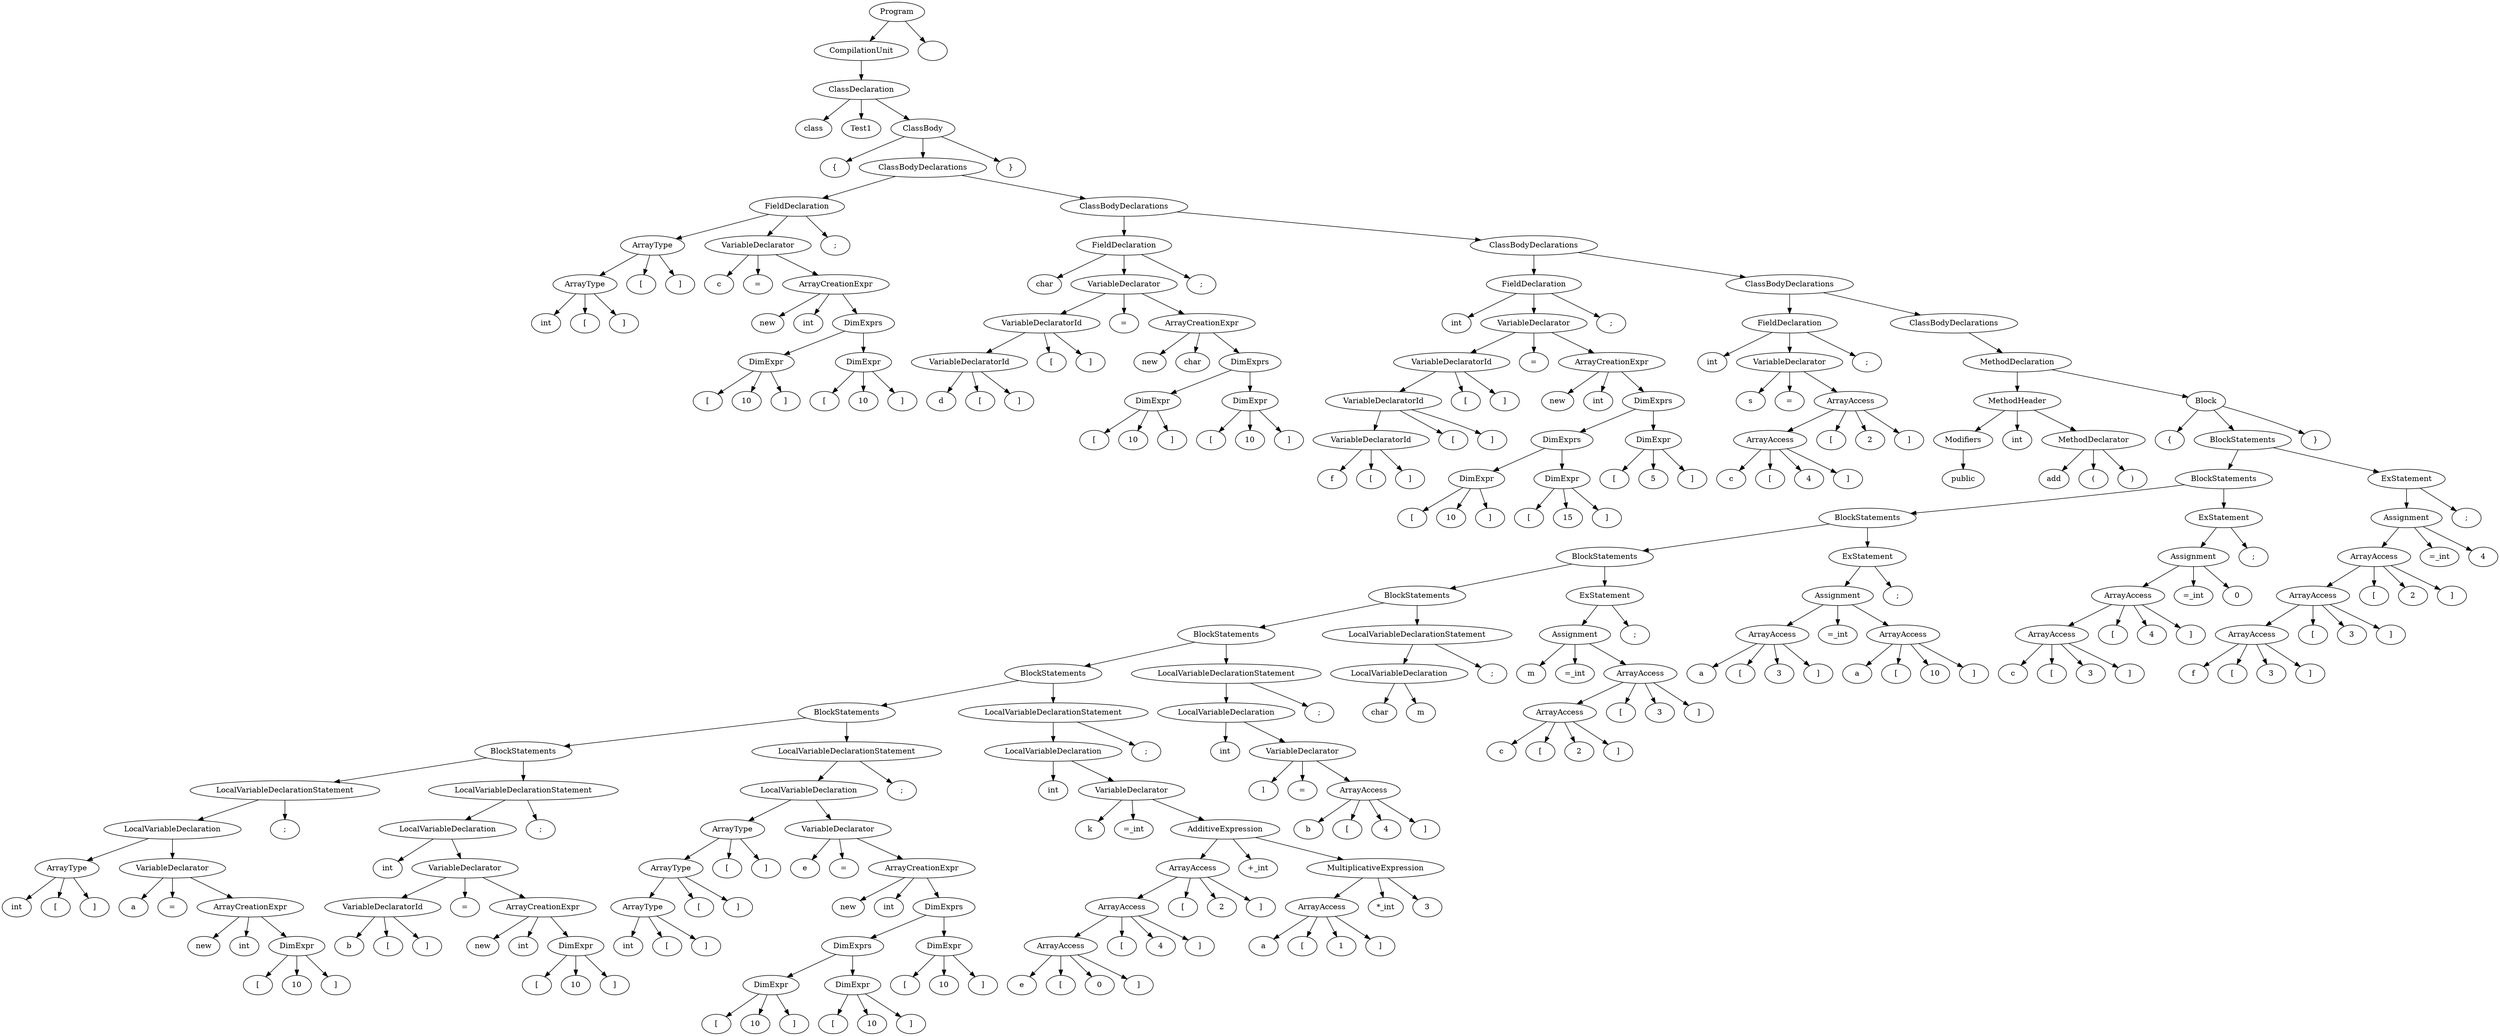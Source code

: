 digraph G {
n1 [label="class"]
n2 [label="Test1"]
n3 [label="{"]
n4 [label="int"]
n5 [label="["]
n6 [label="]"]
n7 [label="ArrayType"]
n7->n6;
n7->n5;
n7->n4;
n8 [label="["]
n9 [label="]"]
n10 [label="ArrayType"]
n10->n9;
n10->n8;
n10->n7;
n11 [label="c"]
n12 [label="="]
n13 [label="new"]
n14 [label="int"]
n15 [label="["]
n16 [label="10"]
n17 [label="]"]
n18 [label="DimExpr"]
n18->n17;
n18->n16;
n18->n15;
n19 [label="["]
n20 [label="10"]
n21 [label="]"]
n22 [label="DimExpr"]
n22->n21;
n22->n20;
n22->n19;
n23 [label="DimExprs"]
n23->n22;
n23->n18;
n24 [label="ArrayCreationExpr"]
n24->n23;
n24->n14;
n24->n13;
n25 [label="VariableDeclarator"]
n25->n24;
n25->n12;
n25->n11;
n26 [label=";"]
n27 [label="FieldDeclaration"]
n27->n26;
n27->n25;
n27->n10;
n28 [label="char"]
n29 [label="d"]
n30 [label="["]
n31 [label="]"]
n32 [label="VariableDeclaratorId"]
n32->n31;
n32->n30;
n32->n29;
n33 [label="["]
n34 [label="]"]
n35 [label="VariableDeclaratorId"]
n35->n34;
n35->n33;
n35->n32;
n36 [label="="]
n37 [label="new"]
n38 [label="char"]
n39 [label="["]
n40 [label="10"]
n41 [label="]"]
n42 [label="DimExpr"]
n42->n41;
n42->n40;
n42->n39;
n43 [label="["]
n44 [label="10"]
n45 [label="]"]
n46 [label="DimExpr"]
n46->n45;
n46->n44;
n46->n43;
n47 [label="DimExprs"]
n47->n46;
n47->n42;
n48 [label="ArrayCreationExpr"]
n48->n47;
n48->n38;
n48->n37;
n49 [label="VariableDeclarator"]
n49->n48;
n49->n36;
n49->n35;
n50 [label=";"]
n51 [label="FieldDeclaration"]
n51->n50;
n51->n49;
n51->n28;
n52 [label="int"]
n53 [label="f"]
n54 [label="["]
n55 [label="]"]
n56 [label="VariableDeclaratorId"]
n56->n55;
n56->n54;
n56->n53;
n57 [label="["]
n58 [label="]"]
n59 [label="VariableDeclaratorId"]
n59->n58;
n59->n57;
n59->n56;
n60 [label="["]
n61 [label="]"]
n62 [label="VariableDeclaratorId"]
n62->n61;
n62->n60;
n62->n59;
n63 [label="="]
n64 [label="new"]
n65 [label="int"]
n66 [label="["]
n67 [label="10"]
n68 [label="]"]
n69 [label="DimExpr"]
n69->n68;
n69->n67;
n69->n66;
n70 [label="["]
n71 [label="15"]
n72 [label="]"]
n73 [label="DimExpr"]
n73->n72;
n73->n71;
n73->n70;
n74 [label="DimExprs"]
n74->n73;
n74->n69;
n75 [label="["]
n76 [label="5"]
n77 [label="]"]
n78 [label="DimExpr"]
n78->n77;
n78->n76;
n78->n75;
n79 [label="DimExprs"]
n79->n78;
n79->n74;
n80 [label="ArrayCreationExpr"]
n80->n79;
n80->n65;
n80->n64;
n81 [label="VariableDeclarator"]
n81->n80;
n81->n63;
n81->n62;
n82 [label=";"]
n83 [label="FieldDeclaration"]
n83->n82;
n83->n81;
n83->n52;
n84 [label="int"]
n85 [label="s"]
n86 [label="="]
n87 [label="c"]
n88 [label="["]
n89 [label="4"]
n90 [label="]"]
n91 [label="ArrayAccess"]
n91->n90;
n91->n89;
n91->n88;
n91->n87;
n92 [label="["]
n93 [label="2"]
n94 [label="]"]
n95 [label="ArrayAccess"]
n95->n94;
n95->n93;
n95->n92;
n95->n91;
n96 [label="VariableDeclarator"]
n96->n95;
n96->n86;
n96->n85;
n97 [label=";"]
n98 [label="FieldDeclaration"]
n98->n97;
n98->n96;
n98->n84;
n99 [label="public"]
n100 [label="Modifiers"]
n100->n99;
n101 [label="int"]
n102 [label="add"]
n103 [label="("]
n104 [label=")"]
n105 [label="MethodDeclarator"]
n105->n104;
n105->n103;
n105->n102;
n106 [label="MethodHeader"]
n106->n105;
n106->n101;
n106->n100;
n107 [label="{"]
n108 [label="int"]
n109 [label="["]
n110 [label="]"]
n111 [label="ArrayType"]
n111->n110;
n111->n109;
n111->n108;
n112 [label="a"]
n113 [label="="]
n114 [label="new"]
n115 [label="int"]
n116 [label="["]
n117 [label="10"]
n118 [label="]"]
n119 [label="DimExpr"]
n119->n118;
n119->n117;
n119->n116;
n120 [label="ArrayCreationExpr"]
n120->n119;
n120->n115;
n120->n114;
n121 [label="VariableDeclarator"]
n121->n120;
n121->n113;
n121->n112;
n122 [label="LocalVariableDeclaration"]
n122->n121;
n122->n111;
n123 [label=";"]
n124 [label="LocalVariableDeclarationStatement"]
n124->n123;
n124->n122;
n125 [label="int"]
n126 [label="b"]
n127 [label="["]
n128 [label="]"]
n129 [label="VariableDeclaratorId"]
n129->n128;
n129->n127;
n129->n126;
n130 [label="="]
n131 [label="new"]
n132 [label="int"]
n133 [label="["]
n134 [label="10"]
n135 [label="]"]
n136 [label="DimExpr"]
n136->n135;
n136->n134;
n136->n133;
n137 [label="ArrayCreationExpr"]
n137->n136;
n137->n132;
n137->n131;
n138 [label="VariableDeclarator"]
n138->n137;
n138->n130;
n138->n129;
n139 [label="LocalVariableDeclaration"]
n139->n138;
n139->n125;
n140 [label=";"]
n141 [label="LocalVariableDeclarationStatement"]
n141->n140;
n141->n139;
n142 [label="BlockStatements"]
n142->n141;
n142->n124;
n143 [label="int"]
n144 [label="["]
n145 [label="]"]
n146 [label="ArrayType"]
n146->n145;
n146->n144;
n146->n143;
n147 [label="["]
n148 [label="]"]
n149 [label="ArrayType"]
n149->n148;
n149->n147;
n149->n146;
n150 [label="["]
n151 [label="]"]
n152 [label="ArrayType"]
n152->n151;
n152->n150;
n152->n149;
n153 [label="e"]
n154 [label="="]
n155 [label="new"]
n156 [label="int"]
n157 [label="["]
n158 [label="10"]
n159 [label="]"]
n160 [label="DimExpr"]
n160->n159;
n160->n158;
n160->n157;
n161 [label="["]
n162 [label="10"]
n163 [label="]"]
n164 [label="DimExpr"]
n164->n163;
n164->n162;
n164->n161;
n165 [label="DimExprs"]
n165->n164;
n165->n160;
n166 [label="["]
n167 [label="10"]
n168 [label="]"]
n169 [label="DimExpr"]
n169->n168;
n169->n167;
n169->n166;
n170 [label="DimExprs"]
n170->n169;
n170->n165;
n171 [label="ArrayCreationExpr"]
n171->n170;
n171->n156;
n171->n155;
n172 [label="VariableDeclarator"]
n172->n171;
n172->n154;
n172->n153;
n173 [label="LocalVariableDeclaration"]
n173->n172;
n173->n152;
n174 [label=";"]
n175 [label="LocalVariableDeclarationStatement"]
n175->n174;
n175->n173;
n176 [label="BlockStatements"]
n176->n175;
n176->n142;
n177 [label="int"]
n178 [label="k"]
n179 [label="=_int"]
n180 [label="e"]
n181 [label="["]
n182 [label="0"]
n183 [label="]"]
n184 [label="ArrayAccess"]
n184->n183;
n184->n182;
n184->n181;
n184->n180;
n185 [label="["]
n186 [label="4"]
n187 [label="]"]
n188 [label="ArrayAccess"]
n188->n187;
n188->n186;
n188->n185;
n188->n184;
n189 [label="["]
n190 [label="2"]
n191 [label="]"]
n192 [label="ArrayAccess"]
n192->n191;
n192->n190;
n192->n189;
n192->n188;
n193 [label="+_int"]
n194 [label="a"]
n195 [label="["]
n196 [label="1"]
n197 [label="]"]
n198 [label="ArrayAccess"]
n198->n197;
n198->n196;
n198->n195;
n198->n194;
n199 [label="*_int"]
n200 [label="3"]
n201 [label="MultiplicativeExpression"]
n201->n200;
n201->n199;
n201->n198;
n202 [label="AdditiveExpression"]
n202->n201;
n202->n193;
n202->n192;
n203 [label="VariableDeclarator"]
n203->n202;
n203->n179;
n203->n178;
n204 [label="LocalVariableDeclaration"]
n204->n203;
n204->n177;
n205 [label=";"]
n206 [label="LocalVariableDeclarationStatement"]
n206->n205;
n206->n204;
n207 [label="BlockStatements"]
n207->n206;
n207->n176;
n208 [label="int"]
n209 [label="l"]
n210 [label="="]
n211 [label="b"]
n212 [label="["]
n213 [label="4"]
n214 [label="]"]
n215 [label="ArrayAccess"]
n215->n214;
n215->n213;
n215->n212;
n215->n211;
n216 [label="VariableDeclarator"]
n216->n215;
n216->n210;
n216->n209;
n217 [label="LocalVariableDeclaration"]
n217->n216;
n217->n208;
n218 [label=";"]
n219 [label="LocalVariableDeclarationStatement"]
n219->n218;
n219->n217;
n220 [label="BlockStatements"]
n220->n219;
n220->n207;
n221 [label="char"]
n222 [label="m"]
n223 [label="LocalVariableDeclaration"]
n223->n222;
n223->n221;
n224 [label=";"]
n225 [label="LocalVariableDeclarationStatement"]
n225->n224;
n225->n223;
n226 [label="BlockStatements"]
n226->n225;
n226->n220;
n227 [label="m"]
n228 [label="=_int"]
n229 [label="c"]
n230 [label="["]
n231 [label="2"]
n232 [label="]"]
n233 [label="ArrayAccess"]
n233->n232;
n233->n231;
n233->n230;
n233->n229;
n234 [label="["]
n235 [label="3"]
n236 [label="]"]
n237 [label="ArrayAccess"]
n237->n236;
n237->n235;
n237->n234;
n237->n233;
n238 [label="Assignment"]
n238->n237;
n238->n228;
n238->n227;
n239 [label=";"]
n240 [label="ExStatement"]
n240->n239;
n240->n238;
n241 [label="BlockStatements"]
n241->n240;
n241->n226;
n242 [label="a"]
n243 [label="["]
n244 [label="3"]
n245 [label="]"]
n246 [label="ArrayAccess"]
n246->n245;
n246->n244;
n246->n243;
n246->n242;
n247 [label="=_int"]
n248 [label="a"]
n249 [label="["]
n250 [label="10"]
n251 [label="]"]
n252 [label="ArrayAccess"]
n252->n251;
n252->n250;
n252->n249;
n252->n248;
n253 [label="Assignment"]
n253->n252;
n253->n247;
n253->n246;
n254 [label=";"]
n255 [label="ExStatement"]
n255->n254;
n255->n253;
n256 [label="BlockStatements"]
n256->n255;
n256->n241;
n257 [label="c"]
n258 [label="["]
n259 [label="3"]
n260 [label="]"]
n261 [label="ArrayAccess"]
n261->n260;
n261->n259;
n261->n258;
n261->n257;
n262 [label="["]
n263 [label="4"]
n264 [label="]"]
n265 [label="ArrayAccess"]
n265->n264;
n265->n263;
n265->n262;
n265->n261;
n266 [label="=_int"]
n267 [label="0"]
n268 [label="Assignment"]
n268->n267;
n268->n266;
n268->n265;
n269 [label=";"]
n270 [label="ExStatement"]
n270->n269;
n270->n268;
n271 [label="BlockStatements"]
n271->n270;
n271->n256;
n272 [label="f"]
n273 [label="["]
n274 [label="3"]
n275 [label="]"]
n276 [label="ArrayAccess"]
n276->n275;
n276->n274;
n276->n273;
n276->n272;
n277 [label="["]
n278 [label="3"]
n279 [label="]"]
n280 [label="ArrayAccess"]
n280->n279;
n280->n278;
n280->n277;
n280->n276;
n281 [label="["]
n282 [label="2"]
n283 [label="]"]
n284 [label="ArrayAccess"]
n284->n283;
n284->n282;
n284->n281;
n284->n280;
n285 [label="=_int"]
n286 [label="4"]
n287 [label="Assignment"]
n287->n286;
n287->n285;
n287->n284;
n288 [label=";"]
n289 [label="ExStatement"]
n289->n288;
n289->n287;
n290 [label="BlockStatements"]
n290->n289;
n290->n271;
n291 [label="}"]
n292 [label="Block"]
n292->n291;
n292->n290;
n292->n107;
n293 [label="MethodDeclaration"]
n293->n292;
n293->n106;
n294 [label="ClassBodyDeclarations"]
n294->n293;
n295 [label="ClassBodyDeclarations"]
n295->n294;
n295->n98;
n296 [label="ClassBodyDeclarations"]
n296->n295;
n296->n83;
n297 [label="ClassBodyDeclarations"]
n297->n296;
n297->n51;
n298 [label="ClassBodyDeclarations"]
n298->n297;
n298->n27;
n299 [label="}"]
n300 [label="ClassBody"]
n300->n299;
n300->n298;
n300->n3;
n301 [label="ClassDeclaration"]
n301->n300;
n301->n2;
n301->n1;
n302 [label="CompilationUnit"]
n302->n301;
n303 [label="Program"]
n303->n304;
n303->n302;
n304 [label=""]
}
